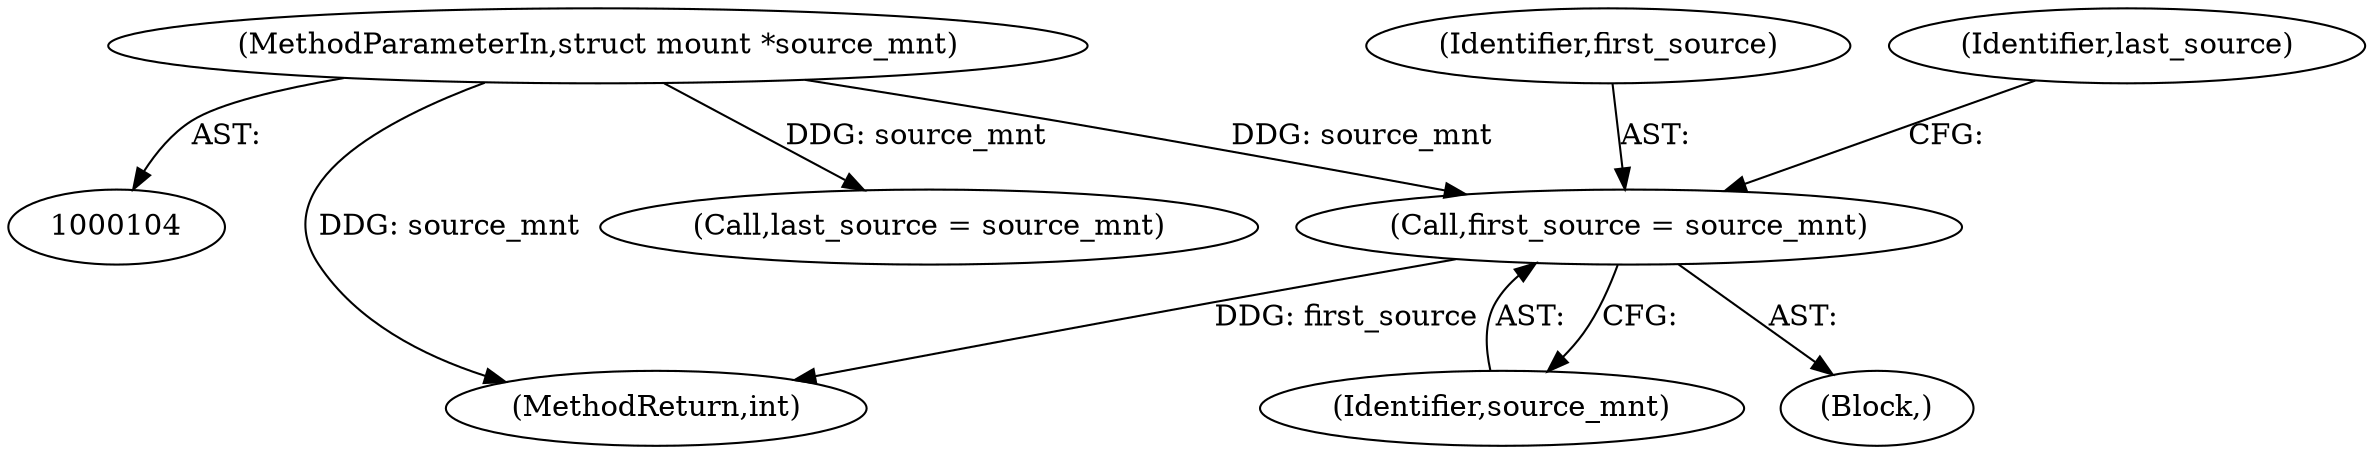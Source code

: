 digraph "0_linux_5ec0811d30378ae104f250bfc9b3640242d81e3f@pointer" {
"1000128" [label="(Call,first_source = source_mnt)"];
"1000107" [label="(MethodParameterIn,struct mount *source_mnt)"];
"1000131" [label="(Call,last_source = source_mnt)"];
"1000129" [label="(Identifier,first_source)"];
"1000132" [label="(Identifier,last_source)"];
"1000224" [label="(MethodReturn,int)"];
"1000109" [label="(Block,)"];
"1000130" [label="(Identifier,source_mnt)"];
"1000128" [label="(Call,first_source = source_mnt)"];
"1000107" [label="(MethodParameterIn,struct mount *source_mnt)"];
"1000128" -> "1000109"  [label="AST: "];
"1000128" -> "1000130"  [label="CFG: "];
"1000129" -> "1000128"  [label="AST: "];
"1000130" -> "1000128"  [label="AST: "];
"1000132" -> "1000128"  [label="CFG: "];
"1000128" -> "1000224"  [label="DDG: first_source"];
"1000107" -> "1000128"  [label="DDG: source_mnt"];
"1000107" -> "1000104"  [label="AST: "];
"1000107" -> "1000224"  [label="DDG: source_mnt"];
"1000107" -> "1000131"  [label="DDG: source_mnt"];
}
